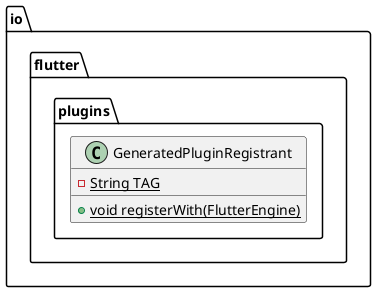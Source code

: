 @startuml
class io.flutter.plugins.GeneratedPluginRegistrant {
- {static} String TAG
+ {static} void registerWith(FlutterEngine)
}
@enduml